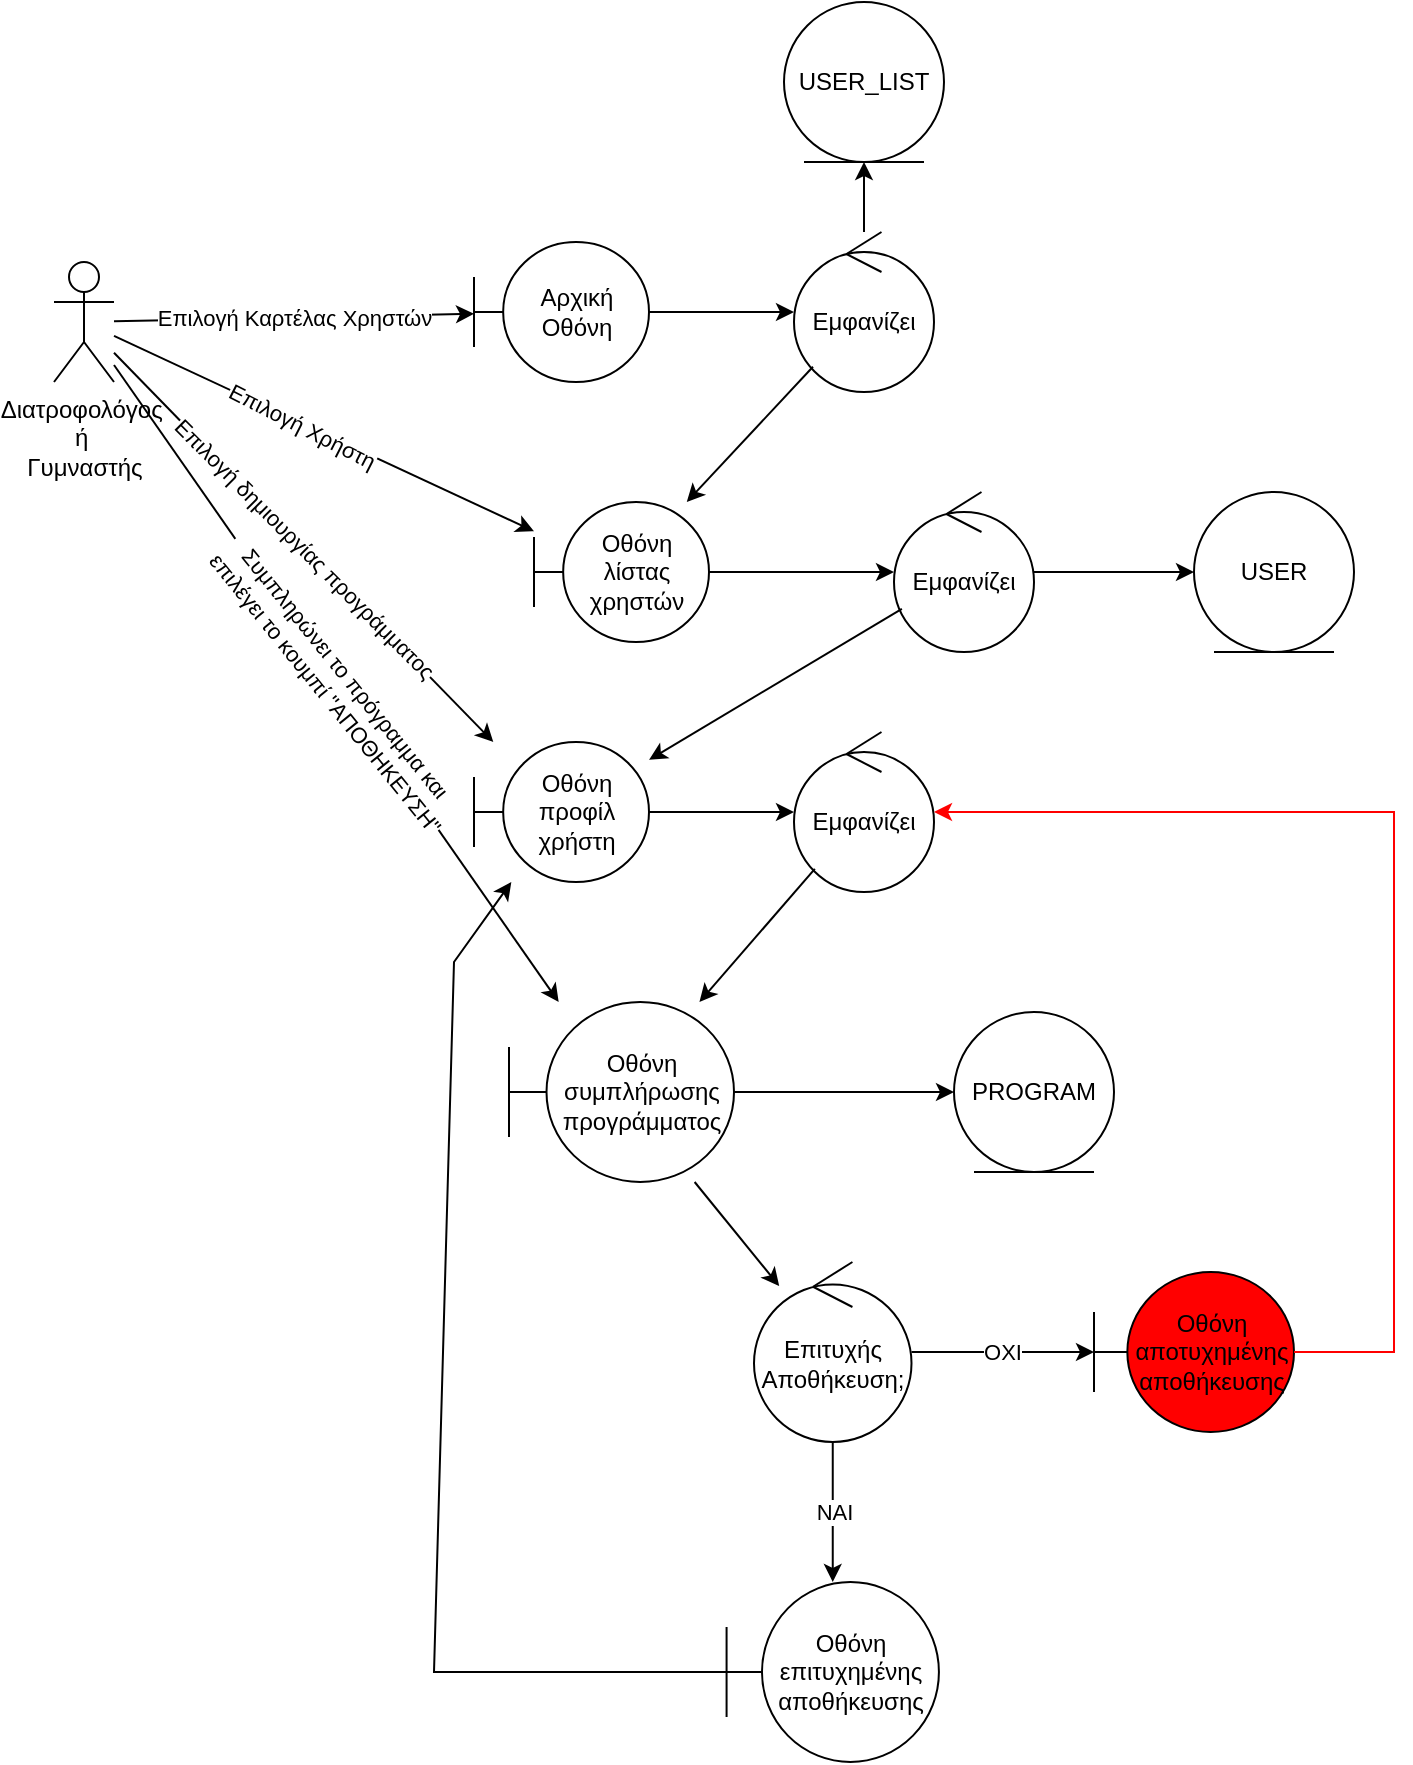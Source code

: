 <mxfile version="24.3.1" type="google">
  <diagram name="Page-1" id="2kYU6fkIzB8inBqw3Zzl">
    <mxGraphModel grid="1" page="1" gridSize="10" guides="1" tooltips="1" connect="1" arrows="1" fold="1" pageScale="1" pageWidth="1600" pageHeight="900" math="0" shadow="0">
      <root>
        <mxCell id="0" />
        <mxCell id="1" parent="0" />
        <mxCell id="bpolc01J-f8yKpxaB7KD-1" value="&lt;div&gt;Διατροφολόγος&amp;nbsp;&lt;/div&gt;&lt;div&gt;ή&amp;nbsp;&lt;/div&gt;&lt;div&gt;Γυμναστής&lt;/div&gt;" style="shape=umlActor;verticalLabelPosition=bottom;verticalAlign=top;html=1;outlineConnect=0;" vertex="1" parent="1">
          <mxGeometry x="60" y="140" width="30" height="60" as="geometry" />
        </mxCell>
        <mxCell id="bpolc01J-f8yKpxaB7KD-2" value="Αρχική Οθόνη&lt;span style=&quot;color: rgba(0, 0, 0, 0); font-family: monospace; font-size: 0px; text-align: start; text-wrap: nowrap;&quot;&gt;%3CmxGraphModel%3E%3Croot%3E%3CmxCell%20id%3D%220%22%2F%3E%3CmxCell%20id%3D%221%22%20parent%3D%220%22%2F%3E%3CmxCell%20id%3D%222%22%20value%3D%22%22%20style%3D%22endArrow%3Dclassic%3Bhtml%3D1%3Brounded%3D0%3B%22%20edge%3D%221%22%20parent%3D%221%22%3E%3CmxGeometry%20width%3D%2250%22%20height%3D%2250%22%20relative%3D%221%22%20as%3D%22geometry%22%3E%3CmxPoint%20x%3D%2260%22%20y%3D%22240%22%20as%3D%22sourcePoint%22%2F%3E%3CmxPoint%20x%3D%22255%22%20y%3D%22240%22%20as%3D%22targetPoint%22%2F%3E%3C%2FmxGeometry%3E%3C%2FmxCell%3E%3CmxCell%20id%3D%223%22%20value%3D%22%CE%95%CF%80%CE%B9%CE%BB%CE%BF%CE%B3%CE%AE%20%CE%9A%CE%B1%CF%81%CF%84%CE%AD%CE%BB%CE%B1%CF%82%20%CE%A7%CF%81%CE%B7%CF%83%CF%84%CF%8E%CE%BD%22%20style%3D%22edgeLabel%3Bhtml%3D1%3Balign%3Dcenter%3BverticalAlign%3Dmiddle%3Bresizable%3D0%3Bpoints%3D%5B%5D%3B%22%20vertex%3D%221%22%20connectable%3D%220%22%20parent%3D%222%22%3E%3CmxGeometry%20relative%3D%221%22%20as%3D%22geometry%22%3E%3CmxPoint%20as%3D%22offset%22%2F%3E%3C%2FmxGeometry%3E%3C%2FmxCell%3E%3C%2Froot%3E%3C%2FmxGraphModel%3E&lt;/span&gt;" style="shape=umlBoundary;whiteSpace=wrap;html=1;" vertex="1" parent="1">
          <mxGeometry x="270" y="130" width="87.5" height="70" as="geometry" />
        </mxCell>
        <mxCell id="bpolc01J-f8yKpxaB7KD-3" value="" style="endArrow=classic;html=1;rounded=0;" edge="1" parent="1" source="bpolc01J-f8yKpxaB7KD-1" target="bpolc01J-f8yKpxaB7KD-2">
          <mxGeometry width="50" height="50" relative="1" as="geometry">
            <mxPoint x="130" y="280" as="sourcePoint" />
            <mxPoint x="325" y="280" as="targetPoint" />
          </mxGeometry>
        </mxCell>
        <mxCell id="bpolc01J-f8yKpxaB7KD-4" value="Επιλογή Καρτέλας Χρηστών" style="edgeLabel;html=1;align=center;verticalAlign=middle;resizable=0;points=[];" vertex="1" connectable="0" parent="bpolc01J-f8yKpxaB7KD-3">
          <mxGeometry relative="1" as="geometry">
            <mxPoint as="offset" />
          </mxGeometry>
        </mxCell>
        <mxCell id="bpolc01J-f8yKpxaB7KD-5" value="Εμφανίζει" style="ellipse;shape=umlControl;whiteSpace=wrap;html=1;" vertex="1" parent="1">
          <mxGeometry x="430" y="125" width="70" height="80" as="geometry" />
        </mxCell>
        <mxCell id="bpolc01J-f8yKpxaB7KD-6" value="" style="endArrow=classic;html=1;rounded=0;" edge="1" parent="1" source="bpolc01J-f8yKpxaB7KD-2" target="bpolc01J-f8yKpxaB7KD-5">
          <mxGeometry width="50" height="50" relative="1" as="geometry">
            <mxPoint x="600" y="410" as="sourcePoint" />
            <mxPoint x="650" y="360" as="targetPoint" />
          </mxGeometry>
        </mxCell>
        <mxCell id="bpolc01J-f8yKpxaB7KD-7" value="Οθόνη λίστας χρηστών" style="shape=umlBoundary;whiteSpace=wrap;html=1;" vertex="1" parent="1">
          <mxGeometry x="300" y="260" width="87.5" height="70" as="geometry" />
        </mxCell>
        <mxCell id="bpolc01J-f8yKpxaB7KD-8" value="" style="endArrow=classic;html=1;rounded=0;" edge="1" parent="1" source="bpolc01J-f8yKpxaB7KD-5" target="bpolc01J-f8yKpxaB7KD-7">
          <mxGeometry width="50" height="50" relative="1" as="geometry">
            <mxPoint x="600" y="410" as="sourcePoint" />
            <mxPoint x="650" y="360" as="targetPoint" />
          </mxGeometry>
        </mxCell>
        <mxCell id="bpolc01J-f8yKpxaB7KD-10" value="" style="endArrow=classic;html=1;rounded=0;" edge="1" parent="1" source="bpolc01J-f8yKpxaB7KD-1" target="bpolc01J-f8yKpxaB7KD-7">
          <mxGeometry width="50" height="50" relative="1" as="geometry">
            <mxPoint x="488" y="240" as="sourcePoint" />
            <mxPoint x="610" y="240" as="targetPoint" />
          </mxGeometry>
        </mxCell>
        <mxCell id="bpolc01J-f8yKpxaB7KD-11" value="Επιλογή Χρήστη" style="edgeLabel;html=1;align=center;verticalAlign=middle;resizable=0;points=[];rotation=27;" vertex="1" connectable="0" parent="bpolc01J-f8yKpxaB7KD-10">
          <mxGeometry x="-0.112" y="-1" relative="1" as="geometry">
            <mxPoint x="1" as="offset" />
          </mxGeometry>
        </mxCell>
        <mxCell id="bpolc01J-f8yKpxaB7KD-12" value="USER_LIST" style="ellipse;shape=umlEntity;whiteSpace=wrap;html=1;" vertex="1" parent="1">
          <mxGeometry x="425" y="10" width="80" height="80" as="geometry" />
        </mxCell>
        <mxCell id="bpolc01J-f8yKpxaB7KD-13" value="" style="endArrow=classic;html=1;rounded=0;" edge="1" parent="1" source="bpolc01J-f8yKpxaB7KD-5" target="bpolc01J-f8yKpxaB7KD-12">
          <mxGeometry width="50" height="50" relative="1" as="geometry">
            <mxPoint x="600" y="410" as="sourcePoint" />
            <mxPoint x="650" y="360" as="targetPoint" />
          </mxGeometry>
        </mxCell>
        <mxCell id="bpolc01J-f8yKpxaB7KD-14" value="USER" style="ellipse;shape=umlEntity;whiteSpace=wrap;html=1;" vertex="1" parent="1">
          <mxGeometry x="630" y="255" width="80" height="80" as="geometry" />
        </mxCell>
        <mxCell id="bpolc01J-f8yKpxaB7KD-15" value="Εμφανίζει" style="ellipse;shape=umlControl;whiteSpace=wrap;html=1;" vertex="1" parent="1">
          <mxGeometry x="480" y="255" width="70" height="80" as="geometry" />
        </mxCell>
        <mxCell id="bpolc01J-f8yKpxaB7KD-16" value="" style="endArrow=classic;html=1;rounded=0;" edge="1" parent="1" source="bpolc01J-f8yKpxaB7KD-7" target="bpolc01J-f8yKpxaB7KD-15">
          <mxGeometry width="50" height="50" relative="1" as="geometry">
            <mxPoint x="600" y="410" as="sourcePoint" />
            <mxPoint x="650" y="360" as="targetPoint" />
          </mxGeometry>
        </mxCell>
        <mxCell id="bpolc01J-f8yKpxaB7KD-17" value="" style="endArrow=classic;html=1;rounded=0;" edge="1" parent="1" source="bpolc01J-f8yKpxaB7KD-15" target="bpolc01J-f8yKpxaB7KD-14">
          <mxGeometry width="50" height="50" relative="1" as="geometry">
            <mxPoint x="600" y="410" as="sourcePoint" />
            <mxPoint x="650" y="360" as="targetPoint" />
          </mxGeometry>
        </mxCell>
        <mxCell id="bpolc01J-f8yKpxaB7KD-18" value="Οθόνη προφίλ χρήστη" style="shape=umlBoundary;whiteSpace=wrap;html=1;" vertex="1" parent="1">
          <mxGeometry x="270" y="380" width="87.5" height="70" as="geometry" />
        </mxCell>
        <mxCell id="bpolc01J-f8yKpxaB7KD-19" value="" style="endArrow=classic;html=1;rounded=0;" edge="1" parent="1" source="bpolc01J-f8yKpxaB7KD-15" target="bpolc01J-f8yKpxaB7KD-18">
          <mxGeometry width="50" height="50" relative="1" as="geometry">
            <mxPoint x="600" y="410" as="sourcePoint" />
            <mxPoint x="650" y="360" as="targetPoint" />
          </mxGeometry>
        </mxCell>
        <mxCell id="bpolc01J-f8yKpxaB7KD-20" value="" style="endArrow=classic;html=1;rounded=0;" edge="1" parent="1" source="bpolc01J-f8yKpxaB7KD-1" target="bpolc01J-f8yKpxaB7KD-18">
          <mxGeometry width="50" height="50" relative="1" as="geometry">
            <mxPoint x="600" y="410" as="sourcePoint" />
            <mxPoint x="650" y="360" as="targetPoint" />
          </mxGeometry>
        </mxCell>
        <mxCell id="bpolc01J-f8yKpxaB7KD-21" value="Επιλογή δημιουργίας προγράμματος" style="edgeLabel;html=1;align=center;verticalAlign=middle;resizable=0;points=[];rotation=45;" vertex="1" connectable="0" parent="bpolc01J-f8yKpxaB7KD-20">
          <mxGeometry relative="1" as="geometry">
            <mxPoint as="offset" />
          </mxGeometry>
        </mxCell>
        <mxCell id="bpolc01J-f8yKpxaB7KD-22" value="Εμφανίζει" style="ellipse;shape=umlControl;whiteSpace=wrap;html=1;" vertex="1" parent="1">
          <mxGeometry x="430" y="375" width="70" height="80" as="geometry" />
        </mxCell>
        <mxCell id="bpolc01J-f8yKpxaB7KD-24" value="" style="endArrow=classic;html=1;rounded=0;" edge="1" parent="1" source="bpolc01J-f8yKpxaB7KD-18" target="bpolc01J-f8yKpxaB7KD-22">
          <mxGeometry width="50" height="50" relative="1" as="geometry">
            <mxPoint x="600" y="410" as="sourcePoint" />
            <mxPoint x="650" y="360" as="targetPoint" />
          </mxGeometry>
        </mxCell>
        <mxCell id="bpolc01J-f8yKpxaB7KD-25" value="Οθόνη συμπλήρωσης προγράμματος" style="shape=umlBoundary;whiteSpace=wrap;html=1;" vertex="1" parent="1">
          <mxGeometry x="287.5" y="510" width="112.5" height="90" as="geometry" />
        </mxCell>
        <mxCell id="bpolc01J-f8yKpxaB7KD-26" value="" style="endArrow=classic;html=1;rounded=0;" edge="1" parent="1" source="bpolc01J-f8yKpxaB7KD-22" target="bpolc01J-f8yKpxaB7KD-25">
          <mxGeometry width="50" height="50" relative="1" as="geometry">
            <mxPoint x="600" y="410" as="sourcePoint" />
            <mxPoint x="650" y="360" as="targetPoint" />
          </mxGeometry>
        </mxCell>
        <mxCell id="bpolc01J-f8yKpxaB7KD-27" value="" style="endArrow=classic;html=1;rounded=0;" edge="1" parent="1" source="bpolc01J-f8yKpxaB7KD-1" target="bpolc01J-f8yKpxaB7KD-25">
          <mxGeometry width="50" height="50" relative="1" as="geometry">
            <mxPoint x="600" y="410" as="sourcePoint" />
            <mxPoint x="650" y="360" as="targetPoint" />
          </mxGeometry>
        </mxCell>
        <mxCell id="bpolc01J-f8yKpxaB7KD-28" value="Συμπληρώνει το πρόγραμμα και&amp;nbsp;&lt;div&gt;επιλέγει το κουμπί &quot;ΑΠΟΘΗΚΕΥΣΗ&quot;&lt;/div&gt;" style="edgeLabel;html=1;align=center;verticalAlign=middle;resizable=0;points=[];rotation=51;" vertex="1" connectable="0" parent="bpolc01J-f8yKpxaB7KD-27">
          <mxGeometry relative="1" as="geometry">
            <mxPoint as="offset" />
          </mxGeometry>
        </mxCell>
        <mxCell id="rZVC57xlTTfGrVZyxYQr-1" value="PROGRAM" style="ellipse;shape=umlEntity;whiteSpace=wrap;html=1;" vertex="1" parent="1">
          <mxGeometry x="510" y="515" width="80" height="80" as="geometry" />
        </mxCell>
        <mxCell id="rZVC57xlTTfGrVZyxYQr-2" value="" style="endArrow=classic;html=1;rounded=0;" edge="1" parent="1" source="bpolc01J-f8yKpxaB7KD-25" target="rZVC57xlTTfGrVZyxYQr-1">
          <mxGeometry width="50" height="50" relative="1" as="geometry">
            <mxPoint x="690" y="550" as="sourcePoint" />
            <mxPoint x="740" y="500" as="targetPoint" />
          </mxGeometry>
        </mxCell>
        <mxCell id="rZVC57xlTTfGrVZyxYQr-3" value="Επιτυχής Αποθήκευση;" style="ellipse;shape=umlControl;whiteSpace=wrap;html=1;" vertex="1" parent="1">
          <mxGeometry x="410" y="640" width="78.75" height="90" as="geometry" />
        </mxCell>
        <mxCell id="rZVC57xlTTfGrVZyxYQr-4" value="" style="endArrow=classic;html=1;rounded=0;" edge="1" parent="1" source="bpolc01J-f8yKpxaB7KD-25" target="rZVC57xlTTfGrVZyxYQr-3">
          <mxGeometry width="50" height="50" relative="1" as="geometry">
            <mxPoint x="530" y="550" as="sourcePoint" />
            <mxPoint x="580" y="500" as="targetPoint" />
          </mxGeometry>
        </mxCell>
        <mxCell id="rZVC57xlTTfGrVZyxYQr-5" value="Οθόνη αποτυχημένης αποθήκευσης" style="shape=umlBoundary;whiteSpace=wrap;html=1;fillColor=#FF0000;" vertex="1" parent="1">
          <mxGeometry x="580" y="645" width="100" height="80" as="geometry" />
        </mxCell>
        <mxCell id="rZVC57xlTTfGrVZyxYQr-6" value="Οθόνη επιτυχημένης αποθήκευσης" style="shape=umlBoundary;whiteSpace=wrap;html=1;" vertex="1" parent="1">
          <mxGeometry x="396.29" y="800" width="106.17" height="90" as="geometry" />
        </mxCell>
        <mxCell id="rZVC57xlTTfGrVZyxYQr-7" value="" style="endArrow=classic;html=1;rounded=0;" edge="1" parent="1" source="rZVC57xlTTfGrVZyxYQr-3" target="rZVC57xlTTfGrVZyxYQr-6">
          <mxGeometry width="50" height="50" relative="1" as="geometry">
            <mxPoint x="530" y="550" as="sourcePoint" />
            <mxPoint x="580" y="500" as="targetPoint" />
          </mxGeometry>
        </mxCell>
        <mxCell id="FBVbEW8L3S9mKGDUWPyR-1" value="NAI" style="edgeLabel;html=1;align=center;verticalAlign=middle;resizable=0;points=[];" vertex="1" connectable="0" parent="rZVC57xlTTfGrVZyxYQr-7">
          <mxGeometry relative="1" as="geometry">
            <mxPoint as="offset" />
          </mxGeometry>
        </mxCell>
        <mxCell id="rZVC57xlTTfGrVZyxYQr-8" value="ΟΧΙ" style="endArrow=classic;html=1;rounded=0;" edge="1" parent="1" source="rZVC57xlTTfGrVZyxYQr-3" target="rZVC57xlTTfGrVZyxYQr-5">
          <mxGeometry width="50" height="50" relative="1" as="geometry">
            <mxPoint x="530" y="550" as="sourcePoint" />
            <mxPoint x="580" y="500" as="targetPoint" />
          </mxGeometry>
        </mxCell>
        <mxCell id="rZVC57xlTTfGrVZyxYQr-9" value="" style="endArrow=classic;html=1;rounded=0;strokeColor=#FF0000;" edge="1" parent="1" source="rZVC57xlTTfGrVZyxYQr-5" target="bpolc01J-f8yKpxaB7KD-22">
          <mxGeometry width="50" height="50" relative="1" as="geometry">
            <mxPoint x="530" y="450" as="sourcePoint" />
            <mxPoint x="580" y="400" as="targetPoint" />
            <Array as="points">
              <mxPoint x="730" y="685" />
              <mxPoint x="730" y="415" />
            </Array>
          </mxGeometry>
        </mxCell>
        <mxCell id="saCRFrKGFjmZ-DyU-uxy-1" value="" style="endArrow=classic;html=1;rounded=0;" edge="1" parent="1" source="rZVC57xlTTfGrVZyxYQr-6" target="bpolc01J-f8yKpxaB7KD-18">
          <mxGeometry width="50" height="50" relative="1" as="geometry">
            <mxPoint x="510" y="700" as="sourcePoint" />
            <mxPoint x="560" y="650" as="targetPoint" />
            <Array as="points">
              <mxPoint x="250" y="845" />
              <mxPoint x="260" y="490" />
            </Array>
          </mxGeometry>
        </mxCell>
      </root>
    </mxGraphModel>
  </diagram>
</mxfile>
